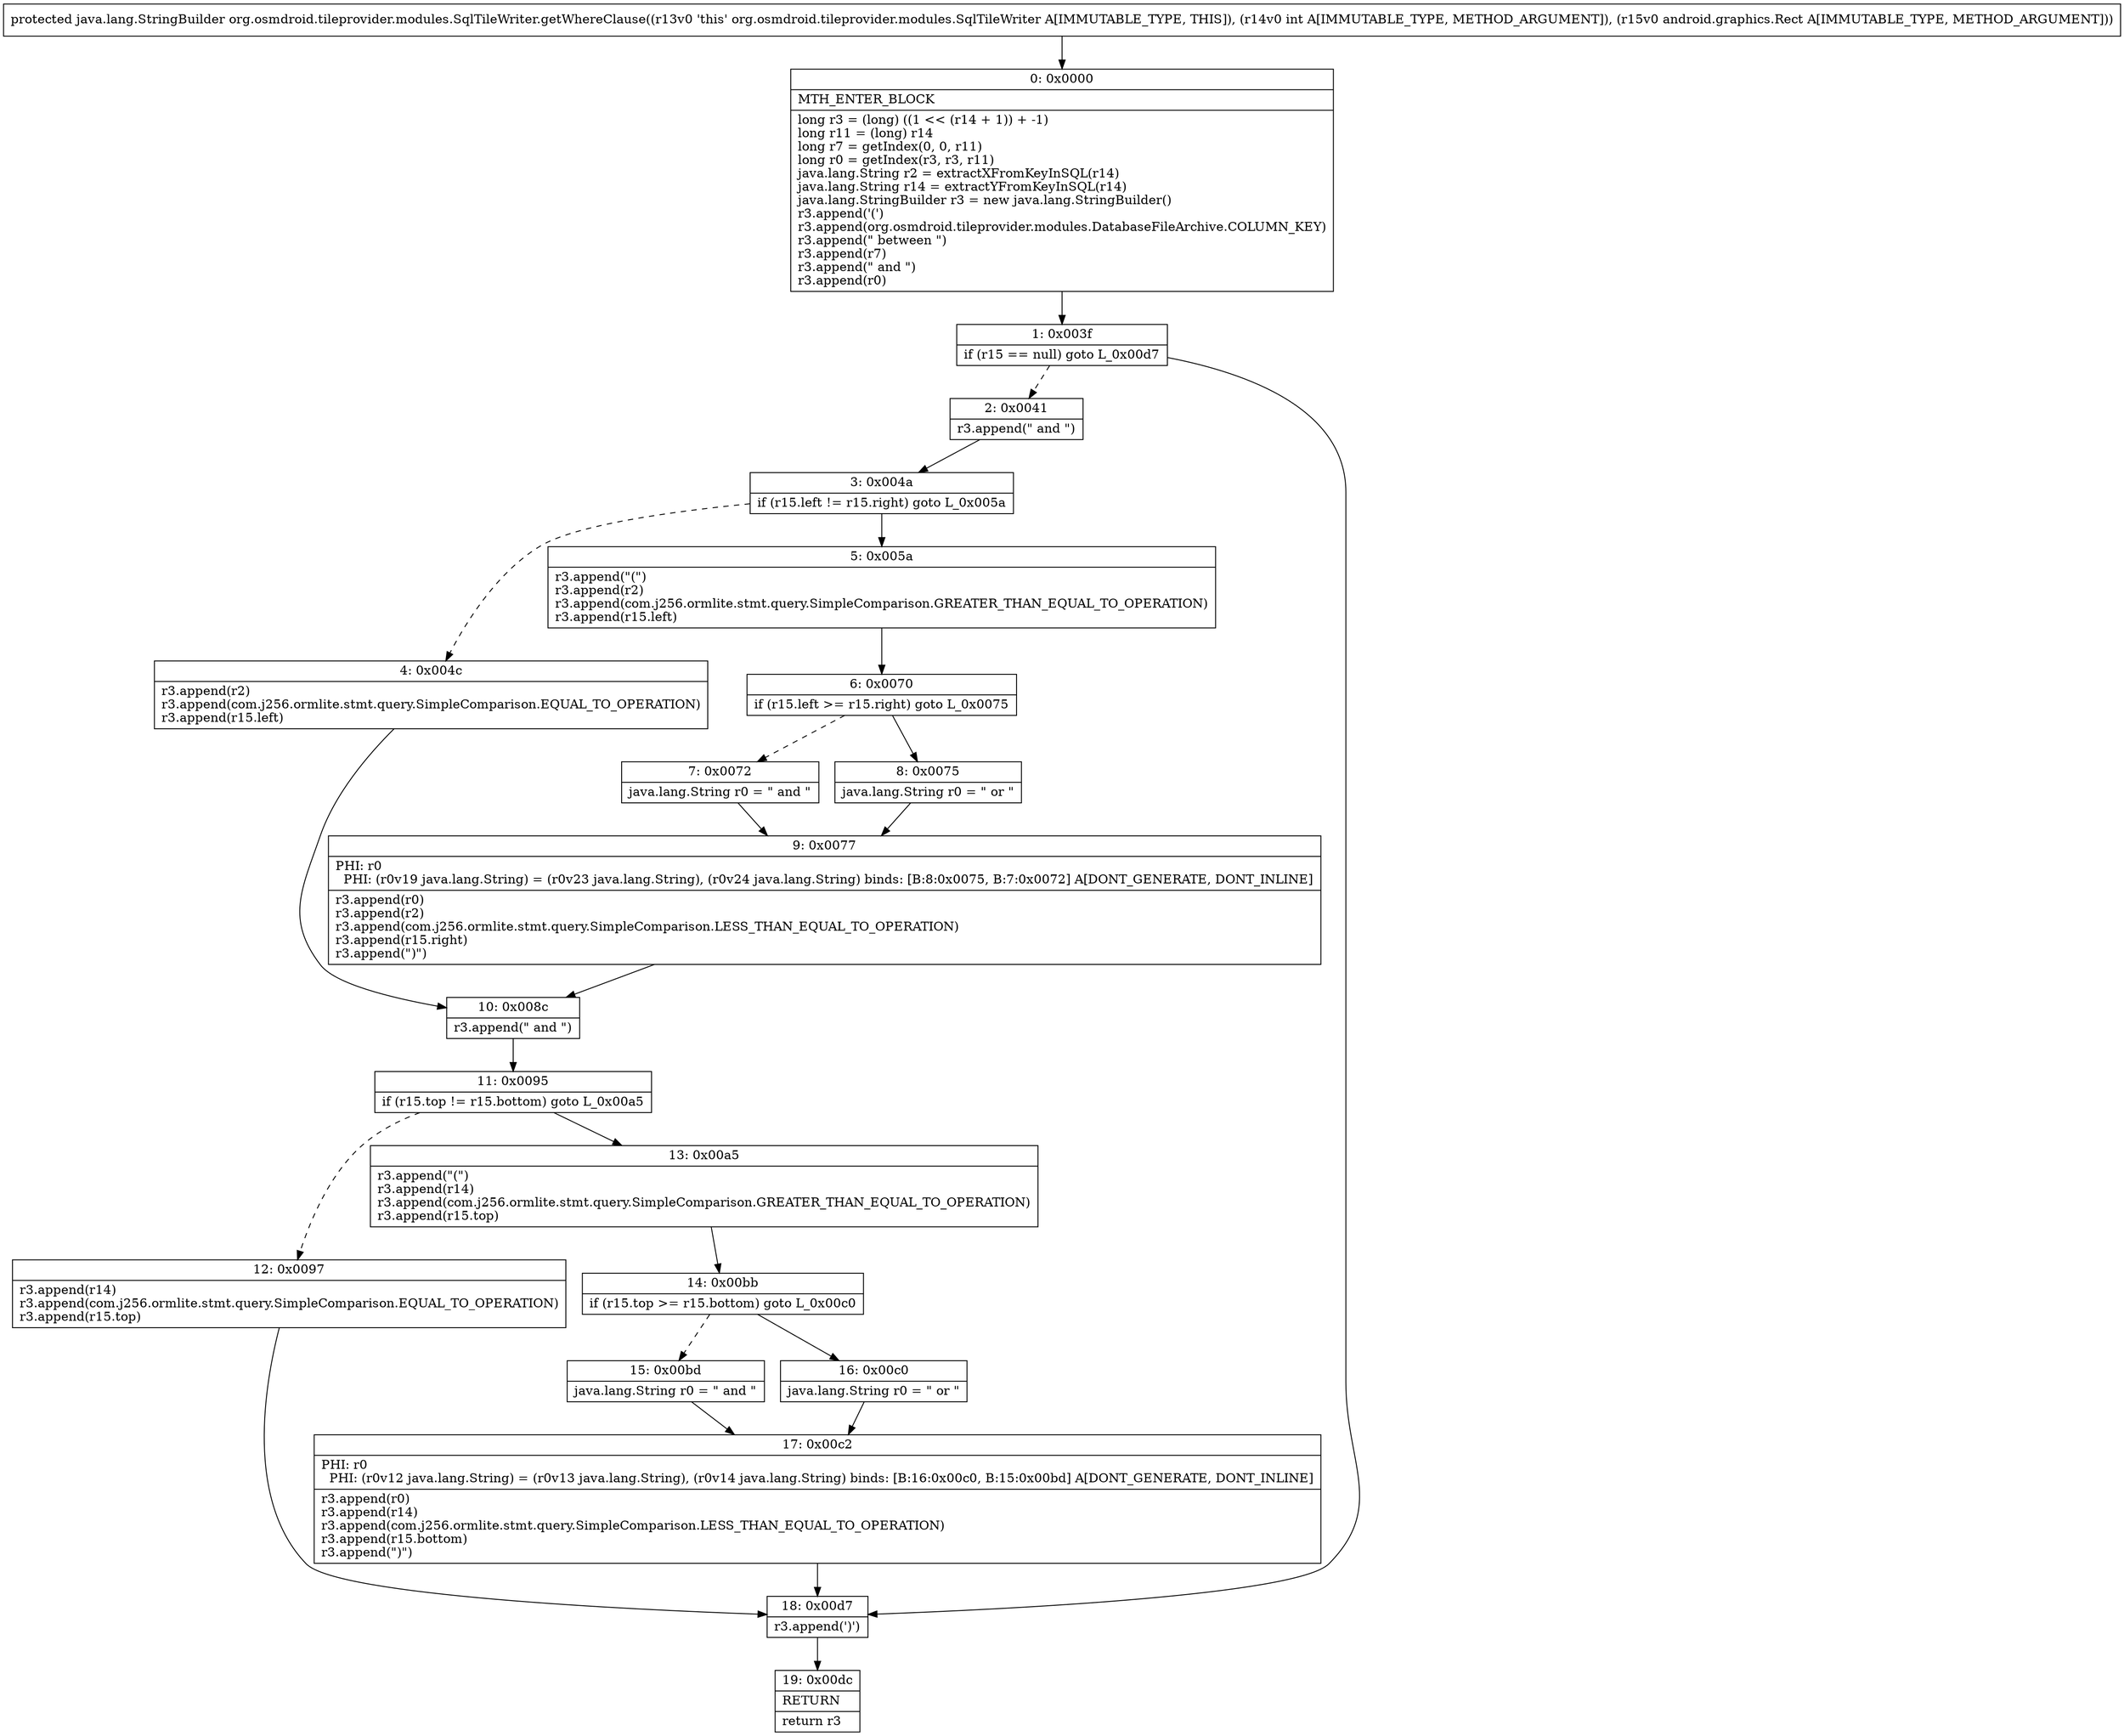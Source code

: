 digraph "CFG fororg.osmdroid.tileprovider.modules.SqlTileWriter.getWhereClause(ILandroid\/graphics\/Rect;)Ljava\/lang\/StringBuilder;" {
Node_0 [shape=record,label="{0\:\ 0x0000|MTH_ENTER_BLOCK\l|long r3 = (long) ((1 \<\< (r14 + 1)) + \-1)\llong r11 = (long) r14\llong r7 = getIndex(0, 0, r11)\llong r0 = getIndex(r3, r3, r11)\ljava.lang.String r2 = extractXFromKeyInSQL(r14)\ljava.lang.String r14 = extractYFromKeyInSQL(r14)\ljava.lang.StringBuilder r3 = new java.lang.StringBuilder()\lr3.append('(')\lr3.append(org.osmdroid.tileprovider.modules.DatabaseFileArchive.COLUMN_KEY)\lr3.append(\" between \")\lr3.append(r7)\lr3.append(\" and \")\lr3.append(r0)\l}"];
Node_1 [shape=record,label="{1\:\ 0x003f|if (r15 == null) goto L_0x00d7\l}"];
Node_2 [shape=record,label="{2\:\ 0x0041|r3.append(\" and \")\l}"];
Node_3 [shape=record,label="{3\:\ 0x004a|if (r15.left != r15.right) goto L_0x005a\l}"];
Node_4 [shape=record,label="{4\:\ 0x004c|r3.append(r2)\lr3.append(com.j256.ormlite.stmt.query.SimpleComparison.EQUAL_TO_OPERATION)\lr3.append(r15.left)\l}"];
Node_5 [shape=record,label="{5\:\ 0x005a|r3.append(\"(\")\lr3.append(r2)\lr3.append(com.j256.ormlite.stmt.query.SimpleComparison.GREATER_THAN_EQUAL_TO_OPERATION)\lr3.append(r15.left)\l}"];
Node_6 [shape=record,label="{6\:\ 0x0070|if (r15.left \>= r15.right) goto L_0x0075\l}"];
Node_7 [shape=record,label="{7\:\ 0x0072|java.lang.String r0 = \" and \"\l}"];
Node_8 [shape=record,label="{8\:\ 0x0075|java.lang.String r0 = \" or \"\l}"];
Node_9 [shape=record,label="{9\:\ 0x0077|PHI: r0 \l  PHI: (r0v19 java.lang.String) = (r0v23 java.lang.String), (r0v24 java.lang.String) binds: [B:8:0x0075, B:7:0x0072] A[DONT_GENERATE, DONT_INLINE]\l|r3.append(r0)\lr3.append(r2)\lr3.append(com.j256.ormlite.stmt.query.SimpleComparison.LESS_THAN_EQUAL_TO_OPERATION)\lr3.append(r15.right)\lr3.append(\")\")\l}"];
Node_10 [shape=record,label="{10\:\ 0x008c|r3.append(\" and \")\l}"];
Node_11 [shape=record,label="{11\:\ 0x0095|if (r15.top != r15.bottom) goto L_0x00a5\l}"];
Node_12 [shape=record,label="{12\:\ 0x0097|r3.append(r14)\lr3.append(com.j256.ormlite.stmt.query.SimpleComparison.EQUAL_TO_OPERATION)\lr3.append(r15.top)\l}"];
Node_13 [shape=record,label="{13\:\ 0x00a5|r3.append(\"(\")\lr3.append(r14)\lr3.append(com.j256.ormlite.stmt.query.SimpleComparison.GREATER_THAN_EQUAL_TO_OPERATION)\lr3.append(r15.top)\l}"];
Node_14 [shape=record,label="{14\:\ 0x00bb|if (r15.top \>= r15.bottom) goto L_0x00c0\l}"];
Node_15 [shape=record,label="{15\:\ 0x00bd|java.lang.String r0 = \" and \"\l}"];
Node_16 [shape=record,label="{16\:\ 0x00c0|java.lang.String r0 = \" or \"\l}"];
Node_17 [shape=record,label="{17\:\ 0x00c2|PHI: r0 \l  PHI: (r0v12 java.lang.String) = (r0v13 java.lang.String), (r0v14 java.lang.String) binds: [B:16:0x00c0, B:15:0x00bd] A[DONT_GENERATE, DONT_INLINE]\l|r3.append(r0)\lr3.append(r14)\lr3.append(com.j256.ormlite.stmt.query.SimpleComparison.LESS_THAN_EQUAL_TO_OPERATION)\lr3.append(r15.bottom)\lr3.append(\")\")\l}"];
Node_18 [shape=record,label="{18\:\ 0x00d7|r3.append(')')\l}"];
Node_19 [shape=record,label="{19\:\ 0x00dc|RETURN\l|return r3\l}"];
MethodNode[shape=record,label="{protected java.lang.StringBuilder org.osmdroid.tileprovider.modules.SqlTileWriter.getWhereClause((r13v0 'this' org.osmdroid.tileprovider.modules.SqlTileWriter A[IMMUTABLE_TYPE, THIS]), (r14v0 int A[IMMUTABLE_TYPE, METHOD_ARGUMENT]), (r15v0 android.graphics.Rect A[IMMUTABLE_TYPE, METHOD_ARGUMENT])) }"];
MethodNode -> Node_0;
Node_0 -> Node_1;
Node_1 -> Node_2[style=dashed];
Node_1 -> Node_18;
Node_2 -> Node_3;
Node_3 -> Node_4[style=dashed];
Node_3 -> Node_5;
Node_4 -> Node_10;
Node_5 -> Node_6;
Node_6 -> Node_7[style=dashed];
Node_6 -> Node_8;
Node_7 -> Node_9;
Node_8 -> Node_9;
Node_9 -> Node_10;
Node_10 -> Node_11;
Node_11 -> Node_12[style=dashed];
Node_11 -> Node_13;
Node_12 -> Node_18;
Node_13 -> Node_14;
Node_14 -> Node_15[style=dashed];
Node_14 -> Node_16;
Node_15 -> Node_17;
Node_16 -> Node_17;
Node_17 -> Node_18;
Node_18 -> Node_19;
}

